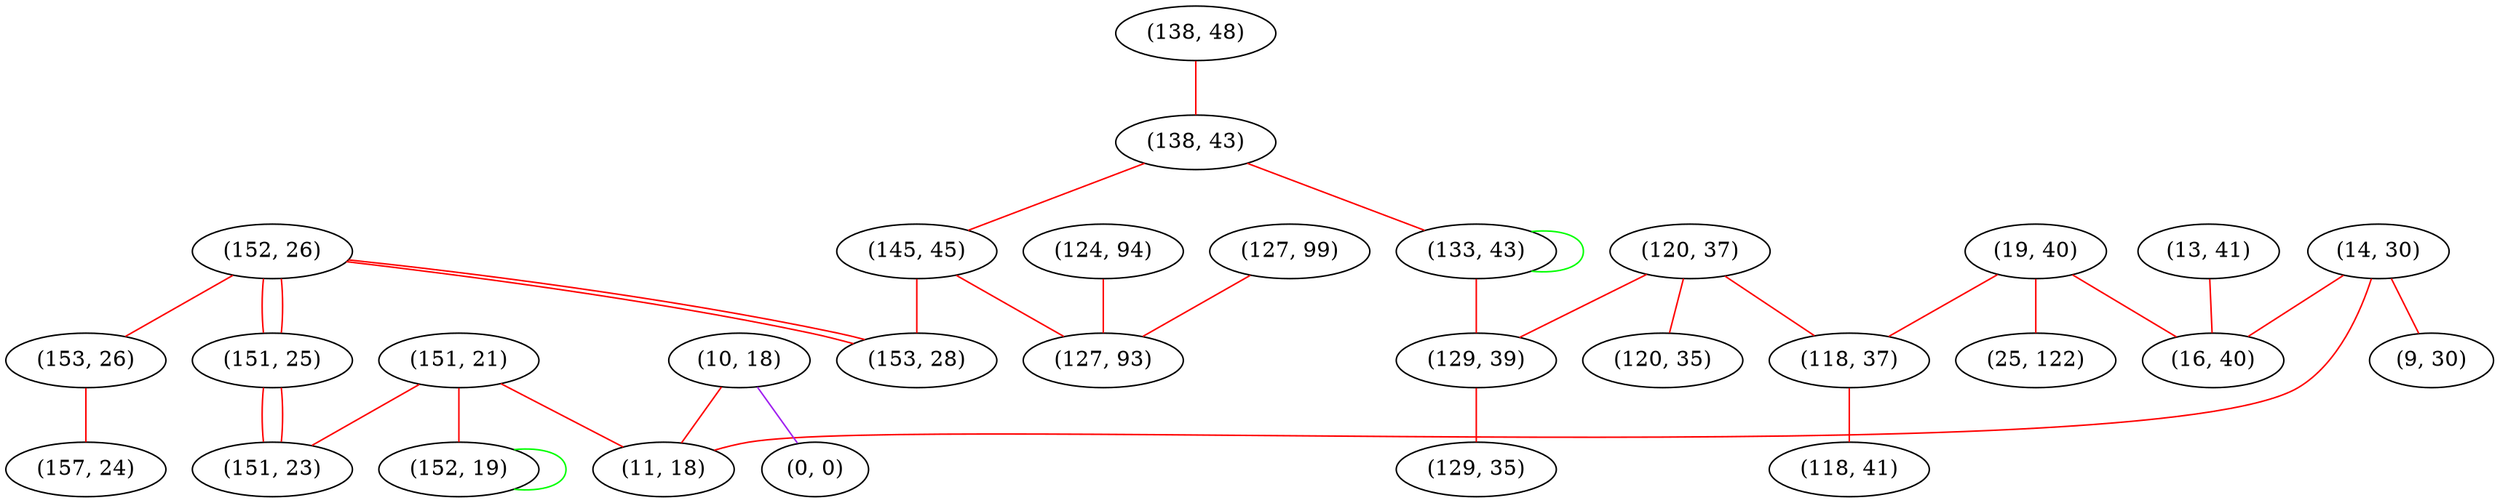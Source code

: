 graph "" {
"(14, 30)";
"(138, 48)";
"(152, 26)";
"(127, 99)";
"(13, 41)";
"(19, 40)";
"(138, 43)";
"(133, 43)";
"(120, 37)";
"(118, 37)";
"(10, 18)";
"(153, 26)";
"(151, 21)";
"(145, 45)";
"(11, 18)";
"(151, 25)";
"(152, 19)";
"(0, 0)";
"(124, 94)";
"(16, 40)";
"(25, 122)";
"(118, 41)";
"(127, 93)";
"(129, 39)";
"(153, 28)";
"(129, 35)";
"(151, 23)";
"(120, 35)";
"(9, 30)";
"(157, 24)";
"(14, 30)" -- "(11, 18)"  [color=red, key=0, weight=1];
"(14, 30)" -- "(16, 40)"  [color=red, key=0, weight=1];
"(14, 30)" -- "(9, 30)"  [color=red, key=0, weight=1];
"(138, 48)" -- "(138, 43)"  [color=red, key=0, weight=1];
"(152, 26)" -- "(153, 26)"  [color=red, key=0, weight=1];
"(152, 26)" -- "(153, 28)"  [color=red, key=0, weight=1];
"(152, 26)" -- "(153, 28)"  [color=red, key=1, weight=1];
"(152, 26)" -- "(151, 25)"  [color=red, key=0, weight=1];
"(152, 26)" -- "(151, 25)"  [color=red, key=1, weight=1];
"(127, 99)" -- "(127, 93)"  [color=red, key=0, weight=1];
"(13, 41)" -- "(16, 40)"  [color=red, key=0, weight=1];
"(19, 40)" -- "(25, 122)"  [color=red, key=0, weight=1];
"(19, 40)" -- "(16, 40)"  [color=red, key=0, weight=1];
"(19, 40)" -- "(118, 37)"  [color=red, key=0, weight=1];
"(138, 43)" -- "(145, 45)"  [color=red, key=0, weight=1];
"(138, 43)" -- "(133, 43)"  [color=red, key=0, weight=1];
"(133, 43)" -- "(133, 43)"  [color=green, key=0, weight=2];
"(133, 43)" -- "(129, 39)"  [color=red, key=0, weight=1];
"(120, 37)" -- "(120, 35)"  [color=red, key=0, weight=1];
"(120, 37)" -- "(118, 37)"  [color=red, key=0, weight=1];
"(120, 37)" -- "(129, 39)"  [color=red, key=0, weight=1];
"(118, 37)" -- "(118, 41)"  [color=red, key=0, weight=1];
"(10, 18)" -- "(11, 18)"  [color=red, key=0, weight=1];
"(10, 18)" -- "(0, 0)"  [color=purple, key=0, weight=4];
"(153, 26)" -- "(157, 24)"  [color=red, key=0, weight=1];
"(151, 21)" -- "(152, 19)"  [color=red, key=0, weight=1];
"(151, 21)" -- "(11, 18)"  [color=red, key=0, weight=1];
"(151, 21)" -- "(151, 23)"  [color=red, key=0, weight=1];
"(145, 45)" -- "(127, 93)"  [color=red, key=0, weight=1];
"(145, 45)" -- "(153, 28)"  [color=red, key=0, weight=1];
"(151, 25)" -- "(151, 23)"  [color=red, key=0, weight=1];
"(151, 25)" -- "(151, 23)"  [color=red, key=1, weight=1];
"(152, 19)" -- "(152, 19)"  [color=green, key=0, weight=2];
"(124, 94)" -- "(127, 93)"  [color=red, key=0, weight=1];
"(129, 39)" -- "(129, 35)"  [color=red, key=0, weight=1];
}
